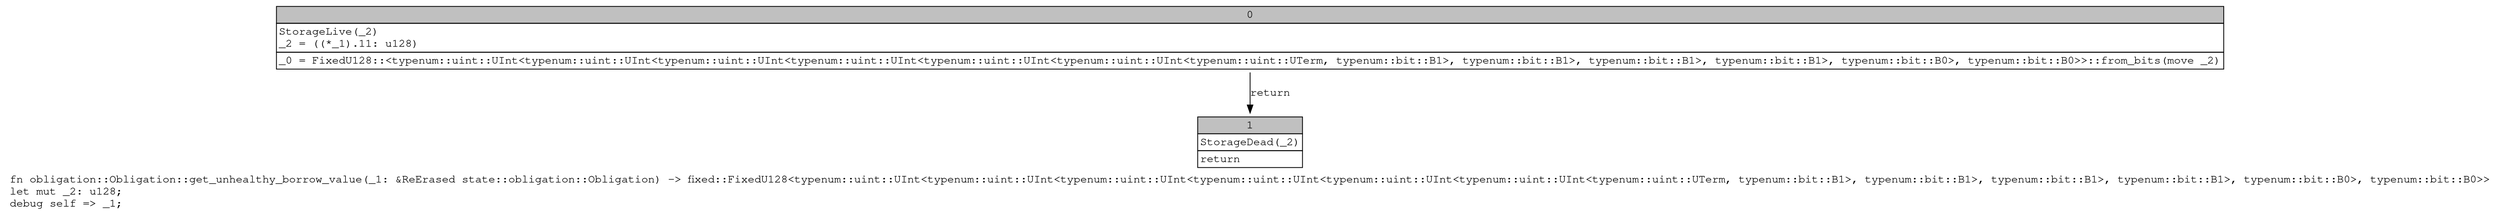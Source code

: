 digraph Mir_0_1702 {
    graph [fontname="Courier, monospace"];
    node [fontname="Courier, monospace"];
    edge [fontname="Courier, monospace"];
    label=<fn obligation::Obligation::get_unhealthy_borrow_value(_1: &amp;ReErased state::obligation::Obligation) -&gt; fixed::FixedU128&lt;typenum::uint::UInt&lt;typenum::uint::UInt&lt;typenum::uint::UInt&lt;typenum::uint::UInt&lt;typenum::uint::UInt&lt;typenum::uint::UInt&lt;typenum::uint::UTerm, typenum::bit::B1&gt;, typenum::bit::B1&gt;, typenum::bit::B1&gt;, typenum::bit::B1&gt;, typenum::bit::B0&gt;, typenum::bit::B0&gt;&gt;<br align="left"/>let mut _2: u128;<br align="left"/>debug self =&gt; _1;<br align="left"/>>;
    bb0__0_1702 [shape="none", label=<<table border="0" cellborder="1" cellspacing="0"><tr><td bgcolor="gray" align="center" colspan="1">0</td></tr><tr><td align="left" balign="left">StorageLive(_2)<br/>_2 = ((*_1).11: u128)<br/></td></tr><tr><td align="left">_0 = FixedU128::&lt;typenum::uint::UInt&lt;typenum::uint::UInt&lt;typenum::uint::UInt&lt;typenum::uint::UInt&lt;typenum::uint::UInt&lt;typenum::uint::UInt&lt;typenum::uint::UTerm, typenum::bit::B1&gt;, typenum::bit::B1&gt;, typenum::bit::B1&gt;, typenum::bit::B1&gt;, typenum::bit::B0&gt;, typenum::bit::B0&gt;&gt;::from_bits(move _2)</td></tr></table>>];
    bb1__0_1702 [shape="none", label=<<table border="0" cellborder="1" cellspacing="0"><tr><td bgcolor="gray" align="center" colspan="1">1</td></tr><tr><td align="left" balign="left">StorageDead(_2)<br/></td></tr><tr><td align="left">return</td></tr></table>>];
    bb0__0_1702 -> bb1__0_1702 [label="return"];
}
